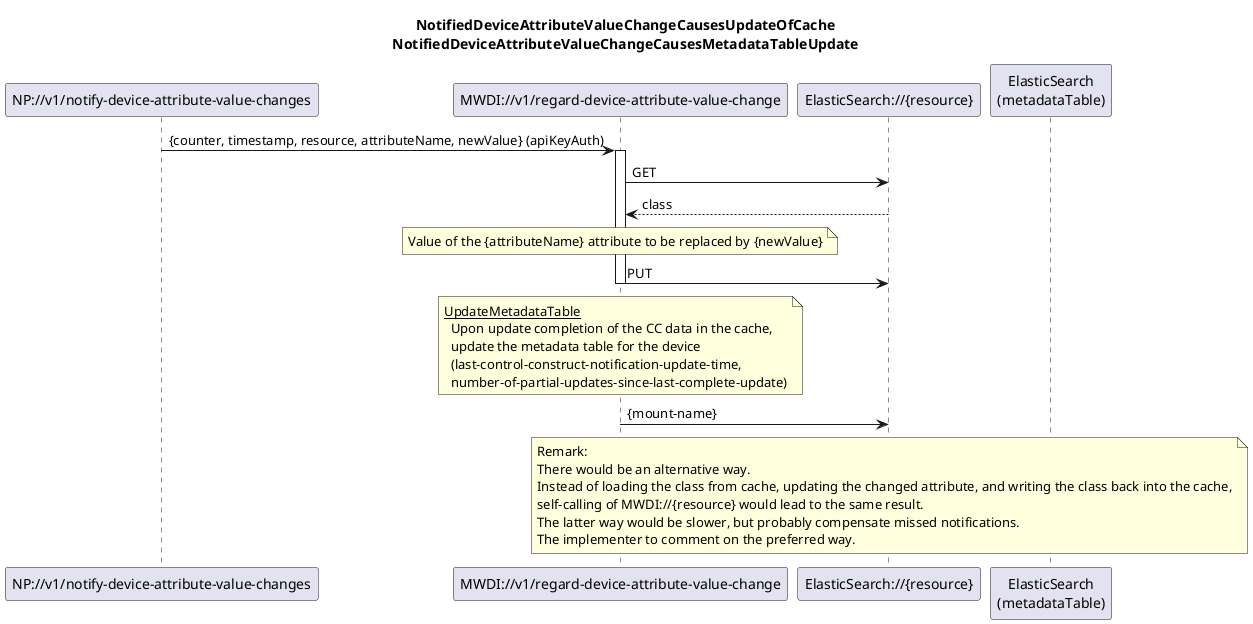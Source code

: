 @startuml 023_NotificationBasedAttributeUpdate
skinparam responseMessageBelowArrow true

title 
  NotifiedDeviceAttributeValueChangeCausesUpdateOfCache
  NotifiedDeviceAttributeValueChangeCausesMetadataTableUpdate
end title

participant "NP://v1/notify-device-attribute-value-changes" as subscription
participant "MWDI://v1/regard-device-attribute-value-change" as regardAttributeChange
participant "ElasticSearch://{resource}" as es
participant "ElasticSearch\n(metadataTable)" as mtab

subscription -> regardAttributeChange: {counter, timestamp, resource, attributeName, newValue} (apiKeyAuth)
activate regardAttributeChange

regardAttributeChange -> es: GET
es --> regardAttributeChange: class

note over regardAttributeChange
Value of the {attributeName} attribute to be replaced by {newValue}
end note

regardAttributeChange -> es: PUT
deactivate regardAttributeChange

note over regardAttributeChange
  <u>UpdateMetadataTable</u>
    Upon update completion of the CC data in the cache,
    update the metadata table for the device
    (last-control-construct-notification-update-time,
    number-of-partial-updates-since-last-complete-update)
end note
regardAttributeChange -> es: {mount-name}


note over es
Remark: 
There would be an alternative way.
Instead of loading the class from cache, updating the changed attribute, and writing the class back into the cache,
self-calling of MWDI://{resource} would lead to the same result.
The latter way would be slower, but probably compensate missed notifications.
The implementer to comment on the preferred way.
end note

@enduml